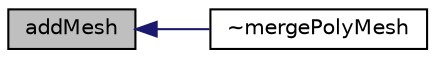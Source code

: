 digraph "addMesh"
{
  bgcolor="transparent";
  edge [fontname="Helvetica",fontsize="10",labelfontname="Helvetica",labelfontsize="10"];
  node [fontname="Helvetica",fontsize="10",shape=record];
  rankdir="LR";
  Node1 [label="addMesh",height=0.2,width=0.4,color="black", fillcolor="grey75", style="filled", fontcolor="black"];
  Node1 -> Node2 [dir="back",color="midnightblue",fontsize="10",style="solid",fontname="Helvetica"];
  Node2 [label="~mergePolyMesh",height=0.2,width=0.4,color="black",URL="$a01459.html#a3c526ceb87a2e02b6e758dec331df8d8",tooltip="Destructor. "];
}
